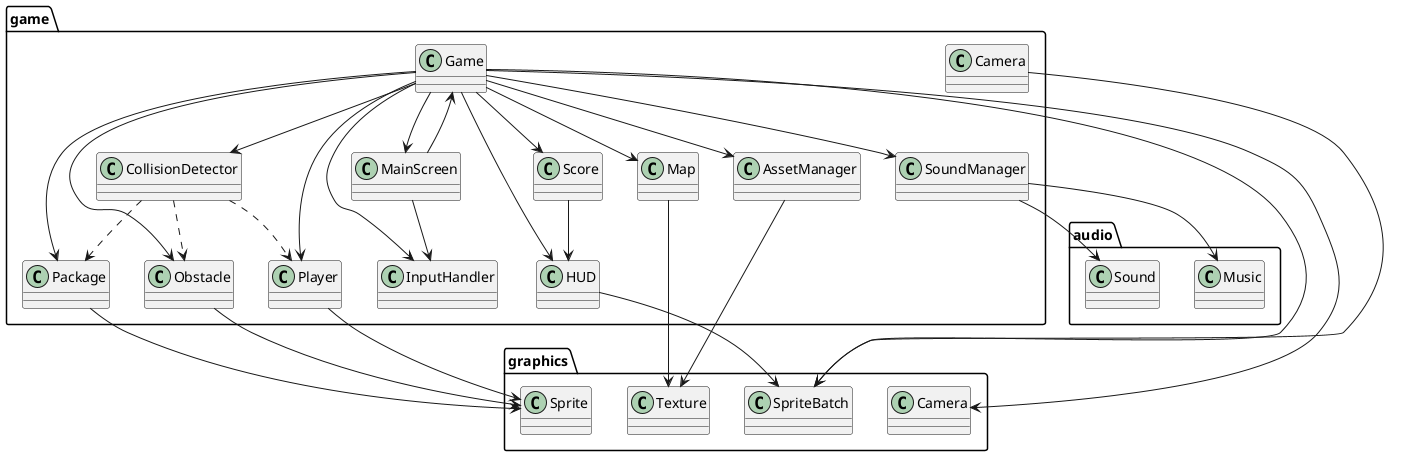 @startuml

package game {
  class Game
  class Player
  class Package
  class Obstacle
  class Map
  class Camera
  class InputHandler
  class AssetManager
  class SoundManager
  class CollisionDetector
  class HUD
  class Score
  class MainScreen
}

package graphics {
  class SpriteBatch
  class Texture
  class Sprite
}

package audio {
  class Music
  class Sound
}

game.Game --> graphics.SpriteBatch
game.Game --> graphics.Camera
game.Game --> game.Player
game.Game --> game.Package
game.Game --> game.Obstacle
game.Game --> game.Map
game.Game --> game.InputHandler
game.Game --> game.AssetManager
game.Game --> game.SoundManager
game.Game --> game.CollisionDetector
game.Game --> game.HUD
game.Game --> game.Score
game.Game --> game.MainScreen

game.Player --> graphics.Sprite
game.Package --> graphics.Sprite
game.Obstacle --> graphics.Sprite
game.Map --> graphics.Texture
game.Camera --> graphics.SpriteBatch

game.AssetManager --> graphics.Texture
game.SoundManager --> audio.Sound
game.SoundManager --> audio.Music

game.CollisionDetector ..> game.Player
game.CollisionDetector ..> game.Package
game.CollisionDetector ..> game.Obstacle

game.HUD --> graphics.SpriteBatch
game.Score --> game.HUD

game.MainScreen --> game.Game
game.MainScreen --> game.InputHandler

@enduml
